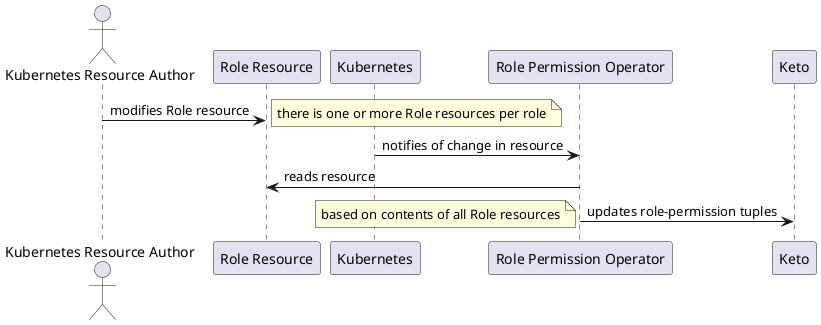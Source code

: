 @startuml

actor "Kubernetes Resource Author" as user
participant "Role Resource" as resource
participant Kubernetes as kubernetes
participant "Role Permission Operator" as operator
participant Keto as keto

user -> resource : modifies Role resource
note right: there is one or more Role resources per role
kubernetes -> operator : notifies of change in resource
operator -> resource : reads resource
operator -> keto : updates role-permission tuples
note left: based on contents of all Role resources
@enduml



